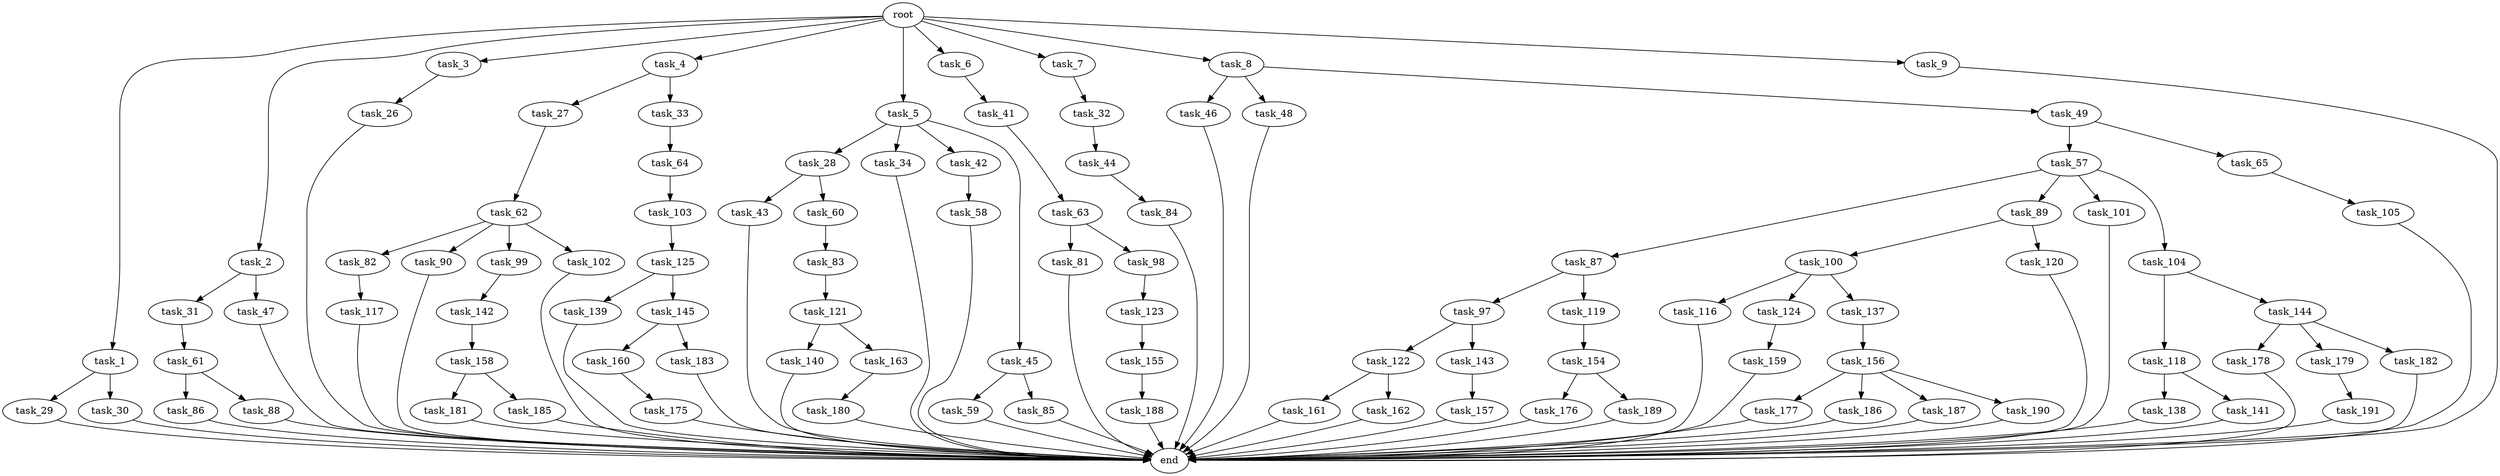 digraph G {
  root [size="0.000000"];
  task_1 [size="10.240000"];
  task_2 [size="10.240000"];
  task_3 [size="10.240000"];
  task_4 [size="10.240000"];
  task_5 [size="10.240000"];
  task_6 [size="10.240000"];
  task_7 [size="10.240000"];
  task_8 [size="10.240000"];
  task_9 [size="10.240000"];
  task_26 [size="2147483648.000000"];
  task_27 [size="773094113.280000"];
  task_28 [size="343597383.680000"];
  task_29 [size="773094113.280000"];
  task_30 [size="773094113.280000"];
  task_31 [size="8589934592.000000"];
  task_32 [size="1374389534.720000"];
  task_33 [size="773094113.280000"];
  task_34 [size="343597383.680000"];
  task_41 [size="4209067950.080000"];
  task_42 [size="343597383.680000"];
  task_43 [size="2147483648.000000"];
  task_44 [size="3092376453.120000"];
  task_45 [size="343597383.680000"];
  task_46 [size="2147483648.000000"];
  task_47 [size="8589934592.000000"];
  task_48 [size="2147483648.000000"];
  task_49 [size="2147483648.000000"];
  task_57 [size="5497558138.880000"];
  task_58 [size="4209067950.080000"];
  task_59 [size="343597383.680000"];
  task_60 [size="2147483648.000000"];
  task_61 [size="2147483648.000000"];
  task_62 [size="2147483648.000000"];
  task_63 [size="343597383.680000"];
  task_64 [size="6957847019.520000"];
  task_65 [size="5497558138.880000"];
  task_81 [size="8589934592.000000"];
  task_82 [size="8589934592.000000"];
  task_83 [size="5497558138.880000"];
  task_84 [size="773094113.280000"];
  task_85 [size="343597383.680000"];
  task_86 [size="3092376453.120000"];
  task_87 [size="773094113.280000"];
  task_88 [size="3092376453.120000"];
  task_89 [size="773094113.280000"];
  task_90 [size="8589934592.000000"];
  task_97 [size="2147483648.000000"];
  task_98 [size="8589934592.000000"];
  task_99 [size="8589934592.000000"];
  task_100 [size="2147483648.000000"];
  task_101 [size="773094113.280000"];
  task_102 [size="8589934592.000000"];
  task_103 [size="3092376453.120000"];
  task_104 [size="773094113.280000"];
  task_105 [size="1374389534.720000"];
  task_116 [size="8589934592.000000"];
  task_117 [size="3092376453.120000"];
  task_118 [size="3092376453.120000"];
  task_119 [size="2147483648.000000"];
  task_120 [size="2147483648.000000"];
  task_121 [size="343597383.680000"];
  task_122 [size="3092376453.120000"];
  task_123 [size="2147483648.000000"];
  task_124 [size="8589934592.000000"];
  task_125 [size="6957847019.520000"];
  task_137 [size="8589934592.000000"];
  task_138 [size="2147483648.000000"];
  task_139 [size="8589934592.000000"];
  task_140 [size="1374389534.720000"];
  task_141 [size="2147483648.000000"];
  task_142 [size="773094113.280000"];
  task_143 [size="3092376453.120000"];
  task_144 [size="3092376453.120000"];
  task_145 [size="8589934592.000000"];
  task_154 [size="5497558138.880000"];
  task_155 [size="5497558138.880000"];
  task_156 [size="8589934592.000000"];
  task_157 [size="4209067950.080000"];
  task_158 [size="343597383.680000"];
  task_159 [size="4209067950.080000"];
  task_160 [size="3092376453.120000"];
  task_161 [size="8589934592.000000"];
  task_162 [size="8589934592.000000"];
  task_163 [size="1374389534.720000"];
  task_175 [size="1374389534.720000"];
  task_176 [size="773094113.280000"];
  task_177 [size="2147483648.000000"];
  task_178 [size="343597383.680000"];
  task_179 [size="343597383.680000"];
  task_180 [size="4209067950.080000"];
  task_181 [size="3092376453.120000"];
  task_182 [size="343597383.680000"];
  task_183 [size="3092376453.120000"];
  task_185 [size="3092376453.120000"];
  task_186 [size="2147483648.000000"];
  task_187 [size="2147483648.000000"];
  task_188 [size="1374389534.720000"];
  task_189 [size="773094113.280000"];
  task_190 [size="2147483648.000000"];
  task_191 [size="2147483648.000000"];
  end [size="0.000000"];

  root -> task_1 [size="1.000000"];
  root -> task_2 [size="1.000000"];
  root -> task_3 [size="1.000000"];
  root -> task_4 [size="1.000000"];
  root -> task_5 [size="1.000000"];
  root -> task_6 [size="1.000000"];
  root -> task_7 [size="1.000000"];
  root -> task_8 [size="1.000000"];
  root -> task_9 [size="1.000000"];
  task_1 -> task_29 [size="75497472.000000"];
  task_1 -> task_30 [size="75497472.000000"];
  task_2 -> task_31 [size="838860800.000000"];
  task_2 -> task_47 [size="838860800.000000"];
  task_3 -> task_26 [size="209715200.000000"];
  task_4 -> task_27 [size="75497472.000000"];
  task_4 -> task_33 [size="75497472.000000"];
  task_5 -> task_28 [size="33554432.000000"];
  task_5 -> task_34 [size="33554432.000000"];
  task_5 -> task_42 [size="33554432.000000"];
  task_5 -> task_45 [size="33554432.000000"];
  task_6 -> task_41 [size="411041792.000000"];
  task_7 -> task_32 [size="134217728.000000"];
  task_8 -> task_46 [size="209715200.000000"];
  task_8 -> task_48 [size="209715200.000000"];
  task_8 -> task_49 [size="209715200.000000"];
  task_9 -> end [size="1.000000"];
  task_26 -> end [size="1.000000"];
  task_27 -> task_62 [size="209715200.000000"];
  task_28 -> task_43 [size="209715200.000000"];
  task_28 -> task_60 [size="209715200.000000"];
  task_29 -> end [size="1.000000"];
  task_30 -> end [size="1.000000"];
  task_31 -> task_61 [size="209715200.000000"];
  task_32 -> task_44 [size="301989888.000000"];
  task_33 -> task_64 [size="679477248.000000"];
  task_34 -> end [size="1.000000"];
  task_41 -> task_63 [size="33554432.000000"];
  task_42 -> task_58 [size="411041792.000000"];
  task_43 -> end [size="1.000000"];
  task_44 -> task_84 [size="75497472.000000"];
  task_45 -> task_59 [size="33554432.000000"];
  task_45 -> task_85 [size="33554432.000000"];
  task_46 -> end [size="1.000000"];
  task_47 -> end [size="1.000000"];
  task_48 -> end [size="1.000000"];
  task_49 -> task_57 [size="536870912.000000"];
  task_49 -> task_65 [size="536870912.000000"];
  task_57 -> task_87 [size="75497472.000000"];
  task_57 -> task_89 [size="75497472.000000"];
  task_57 -> task_101 [size="75497472.000000"];
  task_57 -> task_104 [size="75497472.000000"];
  task_58 -> end [size="1.000000"];
  task_59 -> end [size="1.000000"];
  task_60 -> task_83 [size="536870912.000000"];
  task_61 -> task_86 [size="301989888.000000"];
  task_61 -> task_88 [size="301989888.000000"];
  task_62 -> task_82 [size="838860800.000000"];
  task_62 -> task_90 [size="838860800.000000"];
  task_62 -> task_99 [size="838860800.000000"];
  task_62 -> task_102 [size="838860800.000000"];
  task_63 -> task_81 [size="838860800.000000"];
  task_63 -> task_98 [size="838860800.000000"];
  task_64 -> task_103 [size="301989888.000000"];
  task_65 -> task_105 [size="134217728.000000"];
  task_81 -> end [size="1.000000"];
  task_82 -> task_117 [size="301989888.000000"];
  task_83 -> task_121 [size="33554432.000000"];
  task_84 -> end [size="1.000000"];
  task_85 -> end [size="1.000000"];
  task_86 -> end [size="1.000000"];
  task_87 -> task_97 [size="209715200.000000"];
  task_87 -> task_119 [size="209715200.000000"];
  task_88 -> end [size="1.000000"];
  task_89 -> task_100 [size="209715200.000000"];
  task_89 -> task_120 [size="209715200.000000"];
  task_90 -> end [size="1.000000"];
  task_97 -> task_122 [size="301989888.000000"];
  task_97 -> task_143 [size="301989888.000000"];
  task_98 -> task_123 [size="209715200.000000"];
  task_99 -> task_142 [size="75497472.000000"];
  task_100 -> task_116 [size="838860800.000000"];
  task_100 -> task_124 [size="838860800.000000"];
  task_100 -> task_137 [size="838860800.000000"];
  task_101 -> end [size="1.000000"];
  task_102 -> end [size="1.000000"];
  task_103 -> task_125 [size="679477248.000000"];
  task_104 -> task_118 [size="301989888.000000"];
  task_104 -> task_144 [size="301989888.000000"];
  task_105 -> end [size="1.000000"];
  task_116 -> end [size="1.000000"];
  task_117 -> end [size="1.000000"];
  task_118 -> task_138 [size="209715200.000000"];
  task_118 -> task_141 [size="209715200.000000"];
  task_119 -> task_154 [size="536870912.000000"];
  task_120 -> end [size="1.000000"];
  task_121 -> task_140 [size="134217728.000000"];
  task_121 -> task_163 [size="134217728.000000"];
  task_122 -> task_161 [size="838860800.000000"];
  task_122 -> task_162 [size="838860800.000000"];
  task_123 -> task_155 [size="536870912.000000"];
  task_124 -> task_159 [size="411041792.000000"];
  task_125 -> task_139 [size="838860800.000000"];
  task_125 -> task_145 [size="838860800.000000"];
  task_137 -> task_156 [size="838860800.000000"];
  task_138 -> end [size="1.000000"];
  task_139 -> end [size="1.000000"];
  task_140 -> end [size="1.000000"];
  task_141 -> end [size="1.000000"];
  task_142 -> task_158 [size="33554432.000000"];
  task_143 -> task_157 [size="411041792.000000"];
  task_144 -> task_178 [size="33554432.000000"];
  task_144 -> task_179 [size="33554432.000000"];
  task_144 -> task_182 [size="33554432.000000"];
  task_145 -> task_160 [size="301989888.000000"];
  task_145 -> task_183 [size="301989888.000000"];
  task_154 -> task_176 [size="75497472.000000"];
  task_154 -> task_189 [size="75497472.000000"];
  task_155 -> task_188 [size="134217728.000000"];
  task_156 -> task_177 [size="209715200.000000"];
  task_156 -> task_186 [size="209715200.000000"];
  task_156 -> task_187 [size="209715200.000000"];
  task_156 -> task_190 [size="209715200.000000"];
  task_157 -> end [size="1.000000"];
  task_158 -> task_181 [size="301989888.000000"];
  task_158 -> task_185 [size="301989888.000000"];
  task_159 -> end [size="1.000000"];
  task_160 -> task_175 [size="134217728.000000"];
  task_161 -> end [size="1.000000"];
  task_162 -> end [size="1.000000"];
  task_163 -> task_180 [size="411041792.000000"];
  task_175 -> end [size="1.000000"];
  task_176 -> end [size="1.000000"];
  task_177 -> end [size="1.000000"];
  task_178 -> end [size="1.000000"];
  task_179 -> task_191 [size="209715200.000000"];
  task_180 -> end [size="1.000000"];
  task_181 -> end [size="1.000000"];
  task_182 -> end [size="1.000000"];
  task_183 -> end [size="1.000000"];
  task_185 -> end [size="1.000000"];
  task_186 -> end [size="1.000000"];
  task_187 -> end [size="1.000000"];
  task_188 -> end [size="1.000000"];
  task_189 -> end [size="1.000000"];
  task_190 -> end [size="1.000000"];
  task_191 -> end [size="1.000000"];
}
